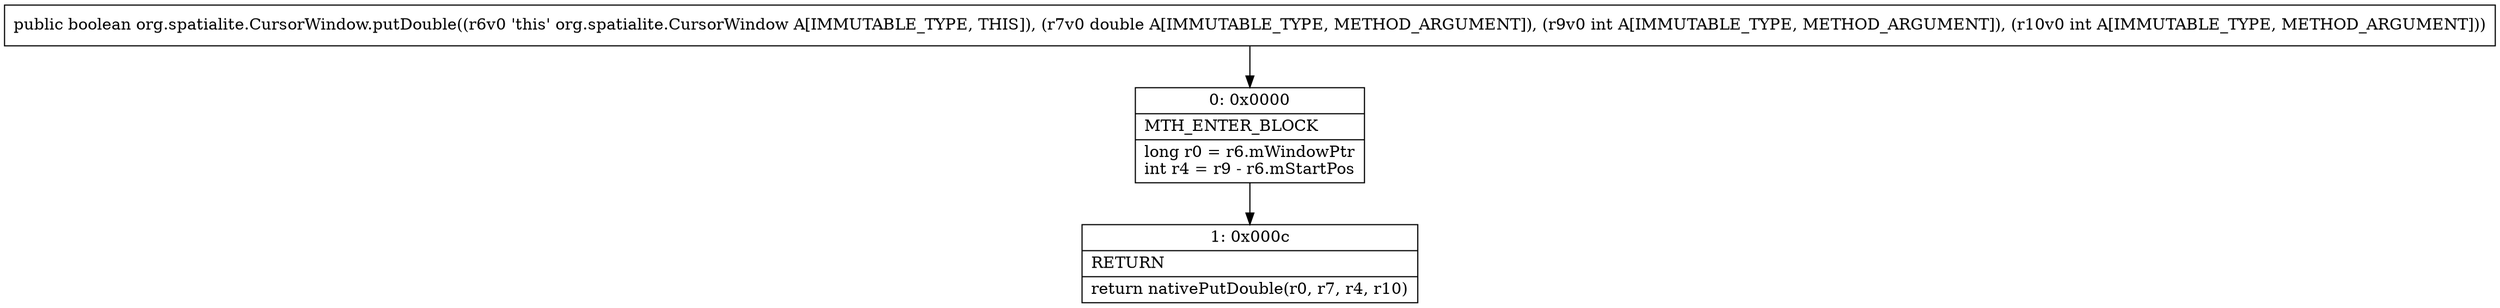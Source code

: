 digraph "CFG fororg.spatialite.CursorWindow.putDouble(DII)Z" {
Node_0 [shape=record,label="{0\:\ 0x0000|MTH_ENTER_BLOCK\l|long r0 = r6.mWindowPtr\lint r4 = r9 \- r6.mStartPos\l}"];
Node_1 [shape=record,label="{1\:\ 0x000c|RETURN\l|return nativePutDouble(r0, r7, r4, r10)\l}"];
MethodNode[shape=record,label="{public boolean org.spatialite.CursorWindow.putDouble((r6v0 'this' org.spatialite.CursorWindow A[IMMUTABLE_TYPE, THIS]), (r7v0 double A[IMMUTABLE_TYPE, METHOD_ARGUMENT]), (r9v0 int A[IMMUTABLE_TYPE, METHOD_ARGUMENT]), (r10v0 int A[IMMUTABLE_TYPE, METHOD_ARGUMENT])) }"];
MethodNode -> Node_0;
Node_0 -> Node_1;
}

